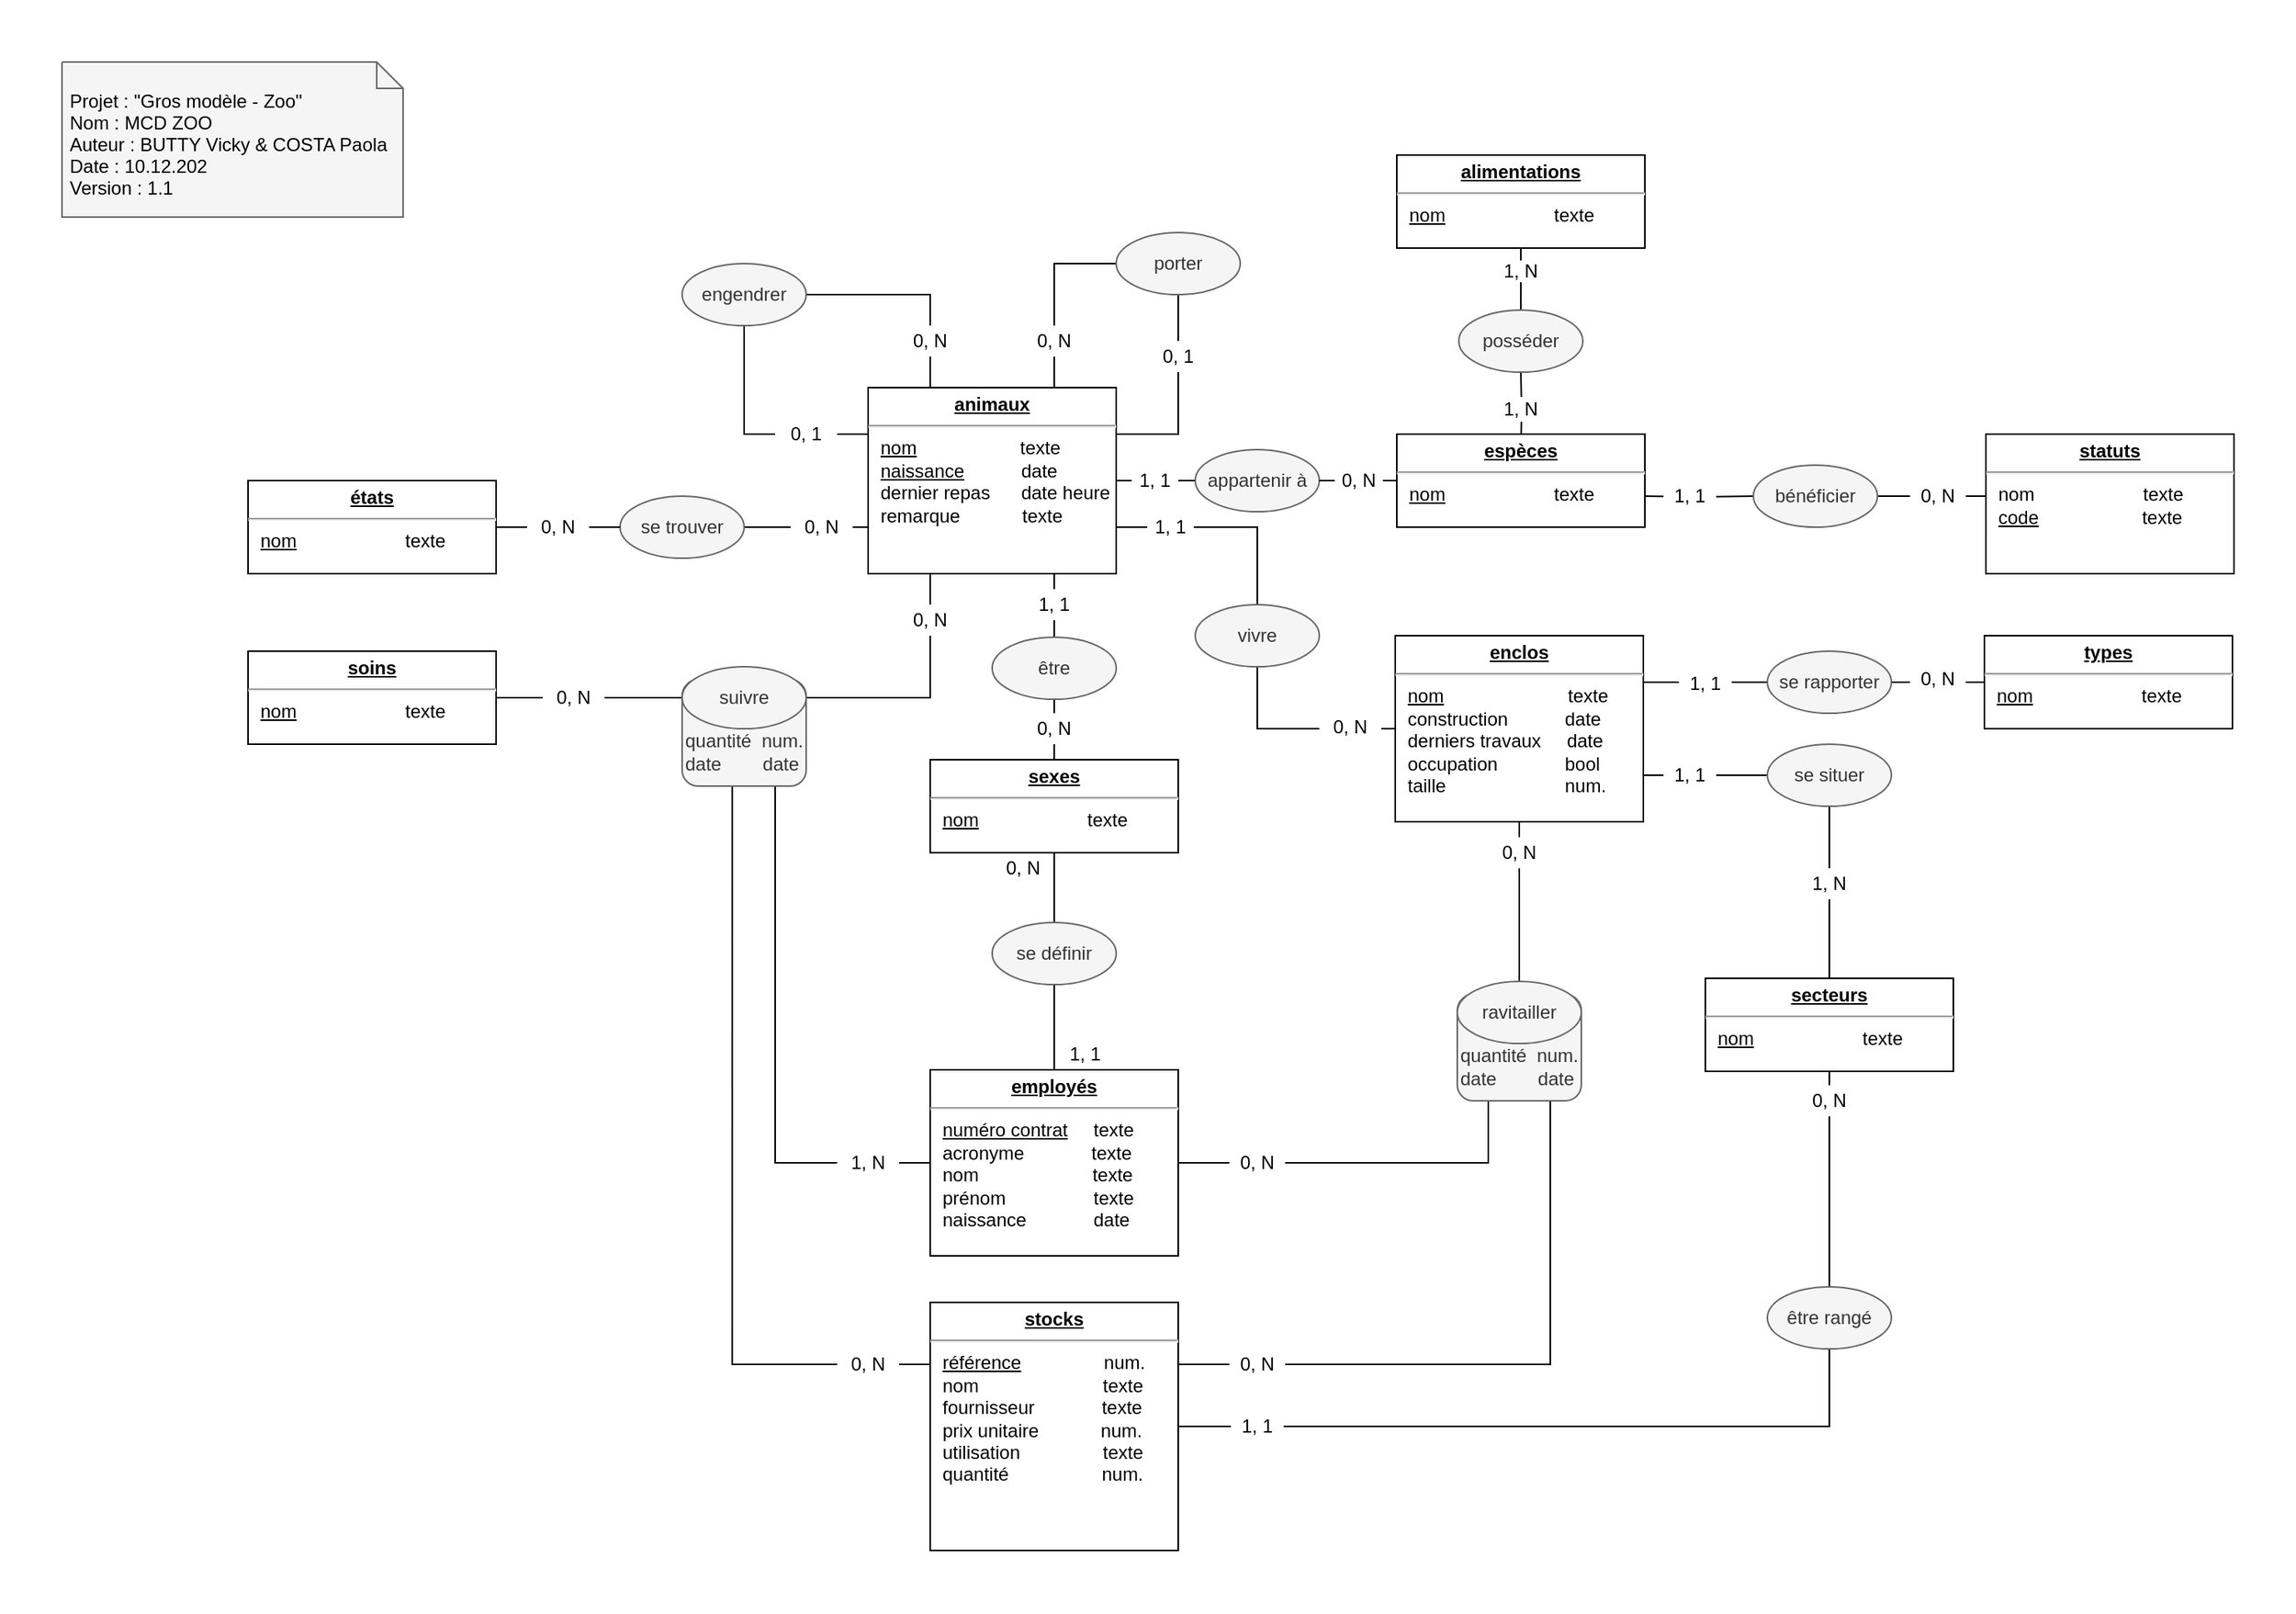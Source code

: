 <mxfile version="13.9.9" type="device"><diagram id="C5RBs43oDa-KdzZeNtuy" name="Page-1"><mxGraphModel dx="2370" dy="1370" grid="1" gridSize="10" guides="1" tooltips="1" connect="1" arrows="1" fold="1" page="1" pageScale="1" pageWidth="827" pageHeight="1169" math="0" shadow="0"><root><mxCell id="WIyWlLk6GJQsqaUBKTNV-0"/><mxCell id="WIyWlLk6GJQsqaUBKTNV-1" parent="WIyWlLk6GJQsqaUBKTNV-0"/><mxCell id="wHY0JEBkt1xxKBYSu4Ny-23" style="edgeStyle=orthogonalEdgeStyle;rounded=0;orthogonalLoop=1;jettySize=auto;html=1;exitX=0.75;exitY=1;exitDx=0;exitDy=0;entryX=0.5;entryY=0;entryDx=0;entryDy=0;endArrow=none;endFill=0;" parent="WIyWlLk6GJQsqaUBKTNV-1" source="4Stvp8DSsYckv8JVfQYi-2" target="wHY0JEBkt1xxKBYSu4Ny-22" edge="1"><mxGeometry relative="1" as="geometry"/></mxCell><mxCell id="wHY0JEBkt1xxKBYSu4Ny-55" style="edgeStyle=orthogonalEdgeStyle;rounded=0;orthogonalLoop=1;jettySize=auto;html=1;exitX=1;exitY=0.5;exitDx=0;exitDy=0;entryX=0;entryY=0.5;entryDx=0;entryDy=0;endArrow=none;endFill=0;" parent="WIyWlLk6GJQsqaUBKTNV-1" source="wHY0JEBkt1xxKBYSu4Ny-54" target="wHY0JEBkt1xxKBYSu4Ny-19" edge="1"><mxGeometry relative="1" as="geometry"/></mxCell><mxCell id="BW2Vm6B1gHHtycogX-9R-30" style="edgeStyle=orthogonalEdgeStyle;rounded=0;orthogonalLoop=1;jettySize=auto;html=1;exitX=0;exitY=0.75;exitDx=0;exitDy=0;entryX=1;entryY=0.5;entryDx=0;entryDy=0;endArrow=none;endFill=0;" parent="WIyWlLk6GJQsqaUBKTNV-1" source="4Stvp8DSsYckv8JVfQYi-2" target="wHY0JEBkt1xxKBYSu4Ny-61" edge="1"><mxGeometry relative="1" as="geometry"/></mxCell><mxCell id="BW2Vm6B1gHHtycogX-9R-33" style="edgeStyle=orthogonalEdgeStyle;rounded=0;orthogonalLoop=1;jettySize=auto;html=1;exitX=0.25;exitY=0;exitDx=0;exitDy=0;entryX=1;entryY=0.5;entryDx=0;entryDy=0;endArrow=none;endFill=0;" parent="WIyWlLk6GJQsqaUBKTNV-1" source="4Stvp8DSsYckv8JVfQYi-2" target="BW2Vm6B1gHHtycogX-9R-32" edge="1"><mxGeometry relative="1" as="geometry"/></mxCell><mxCell id="BW2Vm6B1gHHtycogX-9R-34" style="edgeStyle=orthogonalEdgeStyle;rounded=0;orthogonalLoop=1;jettySize=auto;html=1;exitX=0;exitY=0.25;exitDx=0;exitDy=0;entryX=0.5;entryY=1;entryDx=0;entryDy=0;endArrow=none;endFill=0;" parent="WIyWlLk6GJQsqaUBKTNV-1" source="4Stvp8DSsYckv8JVfQYi-2" target="BW2Vm6B1gHHtycogX-9R-32" edge="1"><mxGeometry relative="1" as="geometry"/></mxCell><mxCell id="i-GIH0ZKC4wCW1JcnqBV-8" style="edgeStyle=orthogonalEdgeStyle;rounded=0;orthogonalLoop=1;jettySize=auto;html=1;exitX=1;exitY=0.25;exitDx=0;exitDy=0;entryX=0.5;entryY=1;entryDx=0;entryDy=0;endArrow=none;endFill=0;" parent="WIyWlLk6GJQsqaUBKTNV-1" source="4Stvp8DSsYckv8JVfQYi-2" target="i-GIH0ZKC4wCW1JcnqBV-7" edge="1"><mxGeometry relative="1" as="geometry"/></mxCell><mxCell id="i-GIH0ZKC4wCW1JcnqBV-22" style="edgeStyle=orthogonalEdgeStyle;rounded=0;orthogonalLoop=1;jettySize=auto;html=1;exitX=1;exitY=0.5;exitDx=0;exitDy=0;entryX=0;entryY=0.5;entryDx=0;entryDy=0;endArrow=none;endFill=0;" parent="WIyWlLk6GJQsqaUBKTNV-1" source="4Stvp8DSsYckv8JVfQYi-2" target="wHY0JEBkt1xxKBYSu4Ny-19" edge="1"><mxGeometry relative="1" as="geometry"/></mxCell><mxCell id="4Stvp8DSsYckv8JVfQYi-2" value="&lt;p style=&quot;margin: 0px ; margin-top: 4px ; text-align: center ; text-decoration: underline&quot;&gt;&lt;b&gt;animaux&lt;/b&gt;&lt;/p&gt;&lt;hr&gt;&lt;p style=&quot;margin: 0px ; margin-left: 8px&quot;&gt;&lt;u&gt;nom&lt;/u&gt;&amp;nbsp; &amp;nbsp; &amp;nbsp; &amp;nbsp; &amp;nbsp; &amp;nbsp; &amp;nbsp; &amp;nbsp; &amp;nbsp; &amp;nbsp; texte&lt;/p&gt;&lt;p style=&quot;margin: 0px ; margin-left: 8px&quot;&gt;&lt;u&gt;naissance&lt;/u&gt;&amp;nbsp; &amp;nbsp; &amp;nbsp; &amp;nbsp; &amp;nbsp; &amp;nbsp;date&lt;/p&gt;&lt;p style=&quot;margin: 0px ; margin-left: 8px&quot;&gt;dernier repas&amp;nbsp; &amp;nbsp; &amp;nbsp; date heure&lt;/p&gt;&lt;p style=&quot;margin: 0px ; margin-left: 8px&quot;&gt;remarque&amp;nbsp; &amp;nbsp; &amp;nbsp; &amp;nbsp; &amp;nbsp; &amp;nbsp; texte&lt;/p&gt;" style="verticalAlign=top;align=left;overflow=fill;fontSize=12;fontFamily=Helvetica;html=1;" parent="WIyWlLk6GJQsqaUBKTNV-1" vertex="1"><mxGeometry x="600" y="290" width="160" height="120" as="geometry"/></mxCell><mxCell id="wHY0JEBkt1xxKBYSu4Ny-96" style="edgeStyle=orthogonalEdgeStyle;rounded=0;orthogonalLoop=1;jettySize=auto;html=1;exitX=0.5;exitY=1;exitDx=0;exitDy=0;entryX=0.5;entryY=0;entryDx=0;entryDy=0;endArrow=none;endFill=0;" parent="WIyWlLk6GJQsqaUBKTNV-1" source="4Stvp8DSsYckv8JVfQYi-15" target="wHY0JEBkt1xxKBYSu4Ny-90" edge="1"><mxGeometry relative="1" as="geometry"/></mxCell><mxCell id="4Stvp8DSsYckv8JVfQYi-15" value="&lt;p style=&quot;margin: 0px ; margin-top: 4px ; text-align: center ; text-decoration: underline&quot;&gt;&lt;b&gt;enclos&lt;/b&gt;&lt;br&gt;&lt;/p&gt;&lt;hr&gt;&lt;p style=&quot;margin: 0px ; margin-left: 8px&quot;&gt;&lt;span&gt;&lt;u&gt;nom&lt;/u&gt;&amp;nbsp; &amp;nbsp; &amp;nbsp; &amp;nbsp; &amp;nbsp; &amp;nbsp; &amp;nbsp; &amp;nbsp; &amp;nbsp; &amp;nbsp; &amp;nbsp; &amp;nbsp; texte&lt;/span&gt;&lt;/p&gt;&lt;p style=&quot;margin: 0px ; margin-left: 8px&quot;&gt;&lt;span&gt;construction&amp;nbsp; &amp;nbsp; &amp;nbsp; &amp;nbsp; &amp;nbsp; &amp;nbsp;date&lt;/span&gt;&lt;/p&gt;&lt;p style=&quot;margin: 0px ; margin-left: 8px&quot;&gt;&lt;span&gt;derniers travaux&amp;nbsp; &amp;nbsp; &amp;nbsp;date&lt;/span&gt;&lt;/p&gt;&lt;p style=&quot;margin: 0px ; margin-left: 8px&quot;&gt;&lt;span&gt;occupation&amp;nbsp; &amp;nbsp; &amp;nbsp; &amp;nbsp; &amp;nbsp; &amp;nbsp; &amp;nbsp;bool&lt;/span&gt;&lt;/p&gt;&lt;p style=&quot;margin: 0px ; margin-left: 8px&quot;&gt;taille&amp;nbsp; &amp;nbsp; &amp;nbsp; &amp;nbsp; &amp;nbsp; &amp;nbsp; &amp;nbsp; &amp;nbsp; &amp;nbsp; &amp;nbsp; &amp;nbsp; &amp;nbsp;num.&lt;/p&gt;&lt;p style=&quot;margin: 0px ; margin-left: 8px&quot;&gt;&lt;span&gt;&lt;br&gt;&lt;/span&gt;&lt;/p&gt;" style="verticalAlign=top;align=left;overflow=fill;fontSize=12;fontFamily=Helvetica;html=1;" parent="WIyWlLk6GJQsqaUBKTNV-1" vertex="1"><mxGeometry x="940" y="450" width="160" height="120" as="geometry"/></mxCell><mxCell id="wHY0JEBkt1xxKBYSu4Ny-6" style="edgeStyle=orthogonalEdgeStyle;rounded=0;orthogonalLoop=1;jettySize=auto;html=1;exitX=0.5;exitY=1;exitDx=0;exitDy=0;entryX=0;entryY=0.5;entryDx=0;entryDy=0;endArrow=none;endFill=0;" parent="WIyWlLk6GJQsqaUBKTNV-1" source="4Stvp8DSsYckv8JVfQYi-20" target="4Stvp8DSsYckv8JVfQYi-15" edge="1"><mxGeometry relative="1" as="geometry"><mxPoint x="890" y="510" as="sourcePoint"/></mxGeometry></mxCell><mxCell id="wHY0JEBkt1xxKBYSu4Ny-7" style="edgeStyle=orthogonalEdgeStyle;rounded=0;orthogonalLoop=1;jettySize=auto;html=1;exitX=0.5;exitY=0;exitDx=0;exitDy=0;entryX=1;entryY=0.75;entryDx=0;entryDy=0;endArrow=none;endFill=0;" parent="WIyWlLk6GJQsqaUBKTNV-1" source="4Stvp8DSsYckv8JVfQYi-20" target="4Stvp8DSsYckv8JVfQYi-2" edge="1"><mxGeometry relative="1" as="geometry"><Array as="points"><mxPoint x="851" y="380"/></Array></mxGeometry></mxCell><mxCell id="4Stvp8DSsYckv8JVfQYi-20" value="vivre" style="ellipse;whiteSpace=wrap;html=1;fillColor=#f5f5f5;strokeColor=#666666;fontColor=#333333;" parent="WIyWlLk6GJQsqaUBKTNV-1" vertex="1"><mxGeometry x="811" y="430" width="80" height="40" as="geometry"/></mxCell><mxCell id="BW2Vm6B1gHHtycogX-9R-36" style="edgeStyle=orthogonalEdgeStyle;rounded=0;orthogonalLoop=1;jettySize=auto;html=1;exitX=0.5;exitY=1;exitDx=0;exitDy=0;endArrow=none;endFill=0;" parent="WIyWlLk6GJQsqaUBKTNV-1" source="wHY0JEBkt1xxKBYSu4Ny-1" target="BW2Vm6B1gHHtycogX-9R-35" edge="1"><mxGeometry relative="1" as="geometry"/></mxCell><mxCell id="wHY0JEBkt1xxKBYSu4Ny-1" value="&lt;p style=&quot;margin: 0px ; margin-top: 4px ; text-align: center ; text-decoration: underline&quot;&gt;&lt;b&gt;secteurs&lt;/b&gt;&lt;br&gt;&lt;/p&gt;&lt;hr&gt;&lt;p style=&quot;margin: 0px ; margin-left: 8px&quot;&gt;&lt;span&gt;&lt;u&gt;nom&lt;/u&gt;&amp;nbsp; &amp;nbsp; &amp;nbsp; &amp;nbsp; &amp;nbsp; &amp;nbsp; &amp;nbsp; &amp;nbsp; &amp;nbsp; &amp;nbsp; &amp;nbsp;texte&lt;/span&gt;&lt;/p&gt;" style="verticalAlign=top;align=left;overflow=fill;fontSize=12;fontFamily=Helvetica;html=1;" parent="WIyWlLk6GJQsqaUBKTNV-1" vertex="1"><mxGeometry x="1140" y="671" width="160" height="60" as="geometry"/></mxCell><mxCell id="wHY0JEBkt1xxKBYSu4Ny-29" style="edgeStyle=orthogonalEdgeStyle;rounded=0;orthogonalLoop=1;jettySize=auto;html=1;exitX=0;exitY=0.5;exitDx=0;exitDy=0;entryX=1;entryY=0.75;entryDx=0;entryDy=0;endArrow=none;endFill=0;" parent="WIyWlLk6GJQsqaUBKTNV-1" source="wHY0JEBkt1xxKBYSu4Ny-4" target="4Stvp8DSsYckv8JVfQYi-15" edge="1"><mxGeometry relative="1" as="geometry"/></mxCell><mxCell id="BW2Vm6B1gHHtycogX-9R-19" style="edgeStyle=orthogonalEdgeStyle;rounded=0;orthogonalLoop=1;jettySize=auto;html=1;exitX=0.5;exitY=1;exitDx=0;exitDy=0;entryX=0.5;entryY=0;entryDx=0;entryDy=0;endArrow=none;endFill=0;" parent="WIyWlLk6GJQsqaUBKTNV-1" source="wHY0JEBkt1xxKBYSu4Ny-4" target="wHY0JEBkt1xxKBYSu4Ny-1" edge="1"><mxGeometry relative="1" as="geometry"/></mxCell><mxCell id="wHY0JEBkt1xxKBYSu4Ny-4" value="se situer" style="ellipse;whiteSpace=wrap;html=1;fillColor=#f5f5f5;strokeColor=#666666;fontColor=#333333;" parent="WIyWlLk6GJQsqaUBKTNV-1" vertex="1"><mxGeometry x="1180" y="520" width="80" height="40" as="geometry"/></mxCell><mxCell id="wHY0JEBkt1xxKBYSu4Ny-10" value="&lt;p style=&quot;margin: 0px ; margin-top: 4px ; text-align: center ; text-decoration: underline&quot;&gt;&lt;b&gt;types&lt;/b&gt;&lt;br&gt;&lt;/p&gt;&lt;hr&gt;&lt;p style=&quot;margin: 0px ; margin-left: 8px&quot;&gt;&lt;span&gt;&lt;u&gt;nom&lt;/u&gt;&amp;nbsp; &amp;nbsp; &amp;nbsp; &amp;nbsp; &amp;nbsp; &amp;nbsp; &amp;nbsp; &amp;nbsp; &amp;nbsp; &amp;nbsp; &amp;nbsp;texte&lt;/span&gt;&lt;/p&gt;" style="verticalAlign=top;align=left;overflow=fill;fontSize=12;fontFamily=Helvetica;html=1;" parent="WIyWlLk6GJQsqaUBKTNV-1" vertex="1"><mxGeometry x="1320" y="450" width="160" height="60" as="geometry"/></mxCell><mxCell id="wHY0JEBkt1xxKBYSu4Ny-31" style="edgeStyle=orthogonalEdgeStyle;rounded=0;orthogonalLoop=1;jettySize=auto;html=1;exitX=0;exitY=0.5;exitDx=0;exitDy=0;entryX=1;entryY=0.25;entryDx=0;entryDy=0;endArrow=none;endFill=0;" parent="WIyWlLk6GJQsqaUBKTNV-1" source="wHY0JEBkt1xxKBYSu4Ny-11" target="4Stvp8DSsYckv8JVfQYi-15" edge="1"><mxGeometry relative="1" as="geometry"/></mxCell><mxCell id="BW2Vm6B1gHHtycogX-9R-20" style="edgeStyle=orthogonalEdgeStyle;rounded=0;orthogonalLoop=1;jettySize=auto;html=1;exitX=1;exitY=0.5;exitDx=0;exitDy=0;entryX=0;entryY=0.5;entryDx=0;entryDy=0;endArrow=none;endFill=0;" parent="WIyWlLk6GJQsqaUBKTNV-1" source="wHY0JEBkt1xxKBYSu4Ny-11" target="wHY0JEBkt1xxKBYSu4Ny-10" edge="1"><mxGeometry relative="1" as="geometry"/></mxCell><mxCell id="wHY0JEBkt1xxKBYSu4Ny-11" value="se rapporter" style="ellipse;whiteSpace=wrap;html=1;fillColor=#f5f5f5;strokeColor=#666666;fontColor=#333333;" parent="WIyWlLk6GJQsqaUBKTNV-1" vertex="1"><mxGeometry x="1180" y="460" width="80" height="40" as="geometry"/></mxCell><mxCell id="wHY0JEBkt1xxKBYSu4Ny-24" style="edgeStyle=orthogonalEdgeStyle;rounded=0;orthogonalLoop=1;jettySize=auto;html=1;exitX=0.5;exitY=0;exitDx=0;exitDy=0;entryX=0.5;entryY=1;entryDx=0;entryDy=0;endArrow=none;endFill=0;" parent="WIyWlLk6GJQsqaUBKTNV-1" source="wHY0JEBkt1xxKBYSu4Ny-15" target="wHY0JEBkt1xxKBYSu4Ny-22" edge="1"><mxGeometry relative="1" as="geometry"><mxPoint x="720" y="490" as="targetPoint"/></mxGeometry></mxCell><mxCell id="wHY0JEBkt1xxKBYSu4Ny-39" style="edgeStyle=orthogonalEdgeStyle;rounded=0;orthogonalLoop=1;jettySize=auto;html=1;exitX=0.5;exitY=1;exitDx=0;exitDy=0;entryX=0.5;entryY=0;entryDx=0;entryDy=0;endArrow=none;endFill=0;" parent="WIyWlLk6GJQsqaUBKTNV-1" source="wHY0JEBkt1xxKBYSu4Ny-15" target="wHY0JEBkt1xxKBYSu4Ny-33" edge="1"><mxGeometry relative="1" as="geometry"/></mxCell><mxCell id="wHY0JEBkt1xxKBYSu4Ny-15" value="&lt;p style=&quot;margin: 0px ; margin-top: 4px ; text-align: center ; text-decoration: underline&quot;&gt;&lt;b&gt;sexes&lt;/b&gt;&lt;br&gt;&lt;/p&gt;&lt;hr&gt;&lt;p style=&quot;margin: 0px ; margin-left: 8px&quot;&gt;&lt;span&gt;&lt;u&gt;nom&lt;/u&gt;&amp;nbsp; &amp;nbsp; &amp;nbsp; &amp;nbsp; &amp;nbsp; &amp;nbsp; &amp;nbsp; &amp;nbsp; &amp;nbsp; &amp;nbsp; &amp;nbsp;texte&lt;/span&gt;&lt;/p&gt;" style="verticalAlign=top;align=left;overflow=fill;fontSize=12;fontFamily=Helvetica;html=1;" parent="WIyWlLk6GJQsqaUBKTNV-1" vertex="1"><mxGeometry x="640" y="530" width="160" height="60" as="geometry"/></mxCell><mxCell id="wHY0JEBkt1xxKBYSu4Ny-74" style="edgeStyle=orthogonalEdgeStyle;rounded=0;orthogonalLoop=1;jettySize=auto;html=1;exitX=0.5;exitY=0;exitDx=0;exitDy=0;entryX=0.5;entryY=1;entryDx=0;entryDy=0;endArrow=none;endFill=0;" parent="WIyWlLk6GJQsqaUBKTNV-1" target="wHY0JEBkt1xxKBYSu4Ny-73" edge="1"><mxGeometry relative="1" as="geometry"><mxPoint x="1021" y="330" as="sourcePoint"/></mxGeometry></mxCell><mxCell id="BW2Vm6B1gHHtycogX-9R-22" style="edgeStyle=orthogonalEdgeStyle;rounded=0;orthogonalLoop=1;jettySize=auto;html=1;exitX=1;exitY=0.5;exitDx=0;exitDy=0;entryX=0;entryY=0.5;entryDx=0;entryDy=0;endArrow=none;endFill=0;" parent="WIyWlLk6GJQsqaUBKTNV-1" target="BW2Vm6B1gHHtycogX-9R-21" edge="1"><mxGeometry relative="1" as="geometry"><mxPoint x="1101" y="360" as="sourcePoint"/></mxGeometry></mxCell><mxCell id="wHY0JEBkt1xxKBYSu4Ny-16" value="&lt;p style=&quot;margin: 0px ; margin-top: 4px ; text-align: center ; text-decoration: underline&quot;&gt;&lt;b&gt;espèces&lt;/b&gt;&lt;br&gt;&lt;/p&gt;&lt;hr&gt;&lt;p style=&quot;margin: 0px ; margin-left: 8px&quot;&gt;&lt;span&gt;&lt;u&gt;nom&lt;/u&gt;&amp;nbsp; &amp;nbsp; &amp;nbsp; &amp;nbsp; &amp;nbsp; &amp;nbsp; &amp;nbsp; &amp;nbsp; &amp;nbsp; &amp;nbsp; &amp;nbsp;texte&lt;/span&gt;&lt;/p&gt;" style="verticalAlign=top;align=left;overflow=fill;fontSize=12;fontFamily=Helvetica;html=1;" parent="WIyWlLk6GJQsqaUBKTNV-1" vertex="1"><mxGeometry x="941" y="320" width="160" height="60" as="geometry"/></mxCell><mxCell id="wHY0JEBkt1xxKBYSu4Ny-18" value="&lt;p style=&quot;margin: 0px ; margin-top: 4px ; text-align: center ; text-decoration: underline&quot;&gt;&lt;b&gt;états&lt;/b&gt;&lt;br&gt;&lt;/p&gt;&lt;hr&gt;&lt;p style=&quot;margin: 0px ; margin-left: 8px&quot;&gt;&lt;span&gt;&lt;u&gt;nom&lt;/u&gt;&amp;nbsp; &amp;nbsp; &amp;nbsp; &amp;nbsp; &amp;nbsp; &amp;nbsp; &amp;nbsp; &amp;nbsp; &amp;nbsp; &amp;nbsp; &amp;nbsp;texte&lt;/span&gt;&lt;/p&gt;" style="verticalAlign=top;align=left;overflow=fill;fontSize=12;fontFamily=Helvetica;html=1;" parent="WIyWlLk6GJQsqaUBKTNV-1" vertex="1"><mxGeometry x="200" y="350" width="160" height="60" as="geometry"/></mxCell><mxCell id="i-GIH0ZKC4wCW1JcnqBV-23" style="edgeStyle=orthogonalEdgeStyle;rounded=0;orthogonalLoop=1;jettySize=auto;html=1;exitX=1;exitY=0.5;exitDx=0;exitDy=0;entryX=0;entryY=0.5;entryDx=0;entryDy=0;endArrow=none;endFill=0;" parent="WIyWlLk6GJQsqaUBKTNV-1" source="i-GIH0ZKC4wCW1JcnqBV-21" target="wHY0JEBkt1xxKBYSu4Ny-16" edge="1"><mxGeometry relative="1" as="geometry"/></mxCell><mxCell id="wHY0JEBkt1xxKBYSu4Ny-19" value="appartenir à" style="ellipse;whiteSpace=wrap;html=1;fillColor=#f5f5f5;strokeColor=#666666;fontColor=#333333;" parent="WIyWlLk6GJQsqaUBKTNV-1" vertex="1"><mxGeometry x="811" y="330" width="80" height="40" as="geometry"/></mxCell><mxCell id="wHY0JEBkt1xxKBYSu4Ny-22" value="être" style="ellipse;whiteSpace=wrap;html=1;fillColor=#f5f5f5;strokeColor=#666666;fontColor=#333333;" parent="WIyWlLk6GJQsqaUBKTNV-1" vertex="1"><mxGeometry x="680" y="451" width="80" height="40" as="geometry"/></mxCell><mxCell id="wHY0JEBkt1xxKBYSu4Ny-97" style="edgeStyle=orthogonalEdgeStyle;rounded=0;orthogonalLoop=1;jettySize=auto;html=1;exitX=1;exitY=0.5;exitDx=0;exitDy=0;entryX=0.25;entryY=1;entryDx=0;entryDy=0;endArrow=none;endFill=0;" parent="WIyWlLk6GJQsqaUBKTNV-1" source="wHY0JEBkt1xxKBYSu4Ny-25" target="wHY0JEBkt1xxKBYSu4Ny-89" edge="1"><mxGeometry relative="1" as="geometry"/></mxCell><mxCell id="BW2Vm6B1gHHtycogX-9R-11" style="edgeStyle=orthogonalEdgeStyle;rounded=0;orthogonalLoop=1;jettySize=auto;html=1;exitX=0;exitY=0.5;exitDx=0;exitDy=0;entryX=0.75;entryY=1;entryDx=0;entryDy=0;endArrow=none;endFill=0;" parent="WIyWlLk6GJQsqaUBKTNV-1" source="wHY0JEBkt1xxKBYSu4Ny-25" target="BW2Vm6B1gHHtycogX-9R-13" edge="1"><mxGeometry relative="1" as="geometry"><mxPoint x="410" y="370" as="targetPoint"/></mxGeometry></mxCell><mxCell id="wHY0JEBkt1xxKBYSu4Ny-25" value="&lt;p style=&quot;margin: 0px ; margin-top: 4px ; text-align: center ; text-decoration: underline&quot;&gt;&lt;b&gt;employés&lt;/b&gt;&lt;/p&gt;&lt;hr&gt;&lt;p style=&quot;margin: 0px ; margin-left: 8px&quot;&gt;&lt;u&gt;numéro contrat&lt;/u&gt;&amp;nbsp; &amp;nbsp; &amp;nbsp;texte&lt;u&gt;&lt;br&gt;&lt;/u&gt;&lt;/p&gt;&lt;p style=&quot;margin: 0px ; margin-left: 8px&quot;&gt;acronyme&amp;nbsp; &amp;nbsp; &amp;nbsp; &amp;nbsp; &amp;nbsp; &amp;nbsp; &amp;nbsp;texte&lt;br&gt;&lt;/p&gt;&lt;p style=&quot;margin: 0px ; margin-left: 8px&quot;&gt;nom&amp;nbsp; &amp;nbsp; &amp;nbsp; &amp;nbsp; &amp;nbsp; &amp;nbsp; &amp;nbsp; &amp;nbsp; &amp;nbsp; &amp;nbsp; &amp;nbsp; texte&lt;/p&gt;&lt;p style=&quot;margin: 0px ; margin-left: 8px&quot;&gt;prénom&amp;nbsp; &amp;nbsp; &amp;nbsp; &amp;nbsp; &amp;nbsp; &amp;nbsp; &amp;nbsp; &amp;nbsp; &amp;nbsp;texte&lt;br&gt;&lt;/p&gt;&lt;p style=&quot;margin: 0px ; margin-left: 8px&quot;&gt;naissance&amp;nbsp; &amp;nbsp; &amp;nbsp; &amp;nbsp; &amp;nbsp; &amp;nbsp; &amp;nbsp;date&lt;/p&gt;&lt;p style=&quot;margin: 0px ; margin-left: 8px&quot;&gt;&lt;br&gt;&lt;/p&gt;" style="verticalAlign=top;align=left;overflow=fill;fontSize=12;fontFamily=Helvetica;html=1;" parent="WIyWlLk6GJQsqaUBKTNV-1" vertex="1"><mxGeometry x="640" y="730" width="160" height="120" as="geometry"/></mxCell><mxCell id="BW2Vm6B1gHHtycogX-9R-15" style="edgeStyle=orthogonalEdgeStyle;rounded=0;orthogonalLoop=1;jettySize=auto;html=1;exitX=0;exitY=0.25;exitDx=0;exitDy=0;entryX=0.404;entryY=0.999;entryDx=0;entryDy=0;entryPerimeter=0;endArrow=none;endFill=0;" parent="WIyWlLk6GJQsqaUBKTNV-1" source="wHY0JEBkt1xxKBYSu4Ny-32" target="BW2Vm6B1gHHtycogX-9R-13" edge="1"><mxGeometry relative="1" as="geometry"/></mxCell><mxCell id="BW2Vm6B1gHHtycogX-9R-16" style="edgeStyle=orthogonalEdgeStyle;rounded=0;orthogonalLoop=1;jettySize=auto;html=1;exitX=1;exitY=0.25;exitDx=0;exitDy=0;entryX=0.75;entryY=1;entryDx=0;entryDy=0;endArrow=none;endFill=0;" parent="WIyWlLk6GJQsqaUBKTNV-1" source="wHY0JEBkt1xxKBYSu4Ny-32" target="wHY0JEBkt1xxKBYSu4Ny-89" edge="1"><mxGeometry relative="1" as="geometry"/></mxCell><mxCell id="BW2Vm6B1gHHtycogX-9R-37" style="edgeStyle=orthogonalEdgeStyle;rounded=0;orthogonalLoop=1;jettySize=auto;html=1;exitX=1;exitY=0.5;exitDx=0;exitDy=0;entryX=0.5;entryY=1;entryDx=0;entryDy=0;endArrow=none;endFill=0;" parent="WIyWlLk6GJQsqaUBKTNV-1" source="wHY0JEBkt1xxKBYSu4Ny-32" target="BW2Vm6B1gHHtycogX-9R-35" edge="1"><mxGeometry relative="1" as="geometry"/></mxCell><mxCell id="wHY0JEBkt1xxKBYSu4Ny-32" value="&lt;p style=&quot;margin: 0px ; margin-top: 4px ; text-align: center ; text-decoration: underline&quot;&gt;&lt;b&gt;stocks&lt;/b&gt;&lt;/p&gt;&lt;hr&gt;&lt;p style=&quot;margin: 0px ; margin-left: 8px&quot;&gt;&lt;u&gt;référence&lt;/u&gt;&amp;nbsp; &amp;nbsp; &amp;nbsp; &amp;nbsp; &amp;nbsp; &amp;nbsp; &amp;nbsp; &amp;nbsp; num.&lt;/p&gt;&lt;p style=&quot;margin: 0px 0px 0px 8px&quot;&gt;nom&amp;nbsp; &amp;nbsp; &amp;nbsp; &amp;nbsp; &amp;nbsp; &amp;nbsp; &amp;nbsp; &amp;nbsp; &amp;nbsp; &amp;nbsp; &amp;nbsp; &amp;nbsp; texte&lt;/p&gt;&lt;p style=&quot;margin: 0px 0px 0px 8px&quot;&gt;fournisseur&amp;nbsp; &amp;nbsp; &amp;nbsp; &amp;nbsp; &amp;nbsp; &amp;nbsp; &amp;nbsp;texte&lt;/p&gt;&lt;p style=&quot;margin: 0px 0px 0px 8px&quot;&gt;prix unitaire&amp;nbsp; &amp;nbsp; &amp;nbsp; &amp;nbsp; &amp;nbsp; &amp;nbsp; num.&lt;/p&gt;&lt;p style=&quot;margin: 0px 0px 0px 8px&quot;&gt;utilisation&amp;nbsp; &amp;nbsp; &amp;nbsp; &amp;nbsp; &amp;nbsp; &amp;nbsp; &amp;nbsp; &amp;nbsp; texte&lt;/p&gt;&lt;p style=&quot;margin: 0px ; margin-left: 8px&quot;&gt;quantité&amp;nbsp; &amp;nbsp; &amp;nbsp; &amp;nbsp; &amp;nbsp; &amp;nbsp; &amp;nbsp; &amp;nbsp; &amp;nbsp; num.&lt;/p&gt;&lt;p style=&quot;margin: 0px ; margin-left: 8px&quot;&gt;&lt;br&gt;&lt;/p&gt;" style="verticalAlign=top;align=left;overflow=fill;fontSize=12;fontFamily=Helvetica;html=1;" parent="WIyWlLk6GJQsqaUBKTNV-1" vertex="1"><mxGeometry x="640" y="880" width="160" height="160" as="geometry"/></mxCell><mxCell id="wHY0JEBkt1xxKBYSu4Ny-95" style="edgeStyle=orthogonalEdgeStyle;rounded=0;orthogonalLoop=1;jettySize=auto;html=1;exitX=0.5;exitY=1;exitDx=0;exitDy=0;entryX=0.5;entryY=0;entryDx=0;entryDy=0;endArrow=none;endFill=0;" parent="WIyWlLk6GJQsqaUBKTNV-1" source="wHY0JEBkt1xxKBYSu4Ny-33" target="wHY0JEBkt1xxKBYSu4Ny-25" edge="1"><mxGeometry relative="1" as="geometry"><Array as="points"><mxPoint x="720" y="700"/><mxPoint x="720" y="700"/></Array></mxGeometry></mxCell><mxCell id="wHY0JEBkt1xxKBYSu4Ny-33" value="se définir" style="ellipse;whiteSpace=wrap;html=1;fillColor=#f5f5f5;strokeColor=#666666;fontColor=#333333;" parent="WIyWlLk6GJQsqaUBKTNV-1" vertex="1"><mxGeometry x="680" y="635" width="80" height="40" as="geometry"/></mxCell><mxCell id="BW2Vm6B1gHHtycogX-9R-31" style="edgeStyle=orthogonalEdgeStyle;rounded=0;orthogonalLoop=1;jettySize=auto;html=1;exitX=0;exitY=0.5;exitDx=0;exitDy=0;entryX=1;entryY=0.5;entryDx=0;entryDy=0;endArrow=none;endFill=0;" parent="WIyWlLk6GJQsqaUBKTNV-1" source="wHY0JEBkt1xxKBYSu4Ny-84" target="wHY0JEBkt1xxKBYSu4Ny-18" edge="1"><mxGeometry relative="1" as="geometry"/></mxCell><mxCell id="wHY0JEBkt1xxKBYSu4Ny-61" value="se trouver" style="ellipse;whiteSpace=wrap;html=1;fillColor=#f5f5f5;strokeColor=#666666;fontColor=#333333;" parent="WIyWlLk6GJQsqaUBKTNV-1" vertex="1"><mxGeometry x="440" y="360" width="80" height="40" as="geometry"/></mxCell><mxCell id="wHY0JEBkt1xxKBYSu4Ny-66" value="&lt;span style=&quot;background-color: rgb(255 , 255 , 255)&quot;&gt;&amp;nbsp; 0, N&amp;nbsp;&amp;nbsp;&lt;/span&gt;" style="text;html=1;strokeColor=none;align=center;verticalAlign=middle;whiteSpace=wrap;rounded=0;fillColor=#ffffff;" parent="WIyWlLk6GJQsqaUBKTNV-1" vertex="1"><mxGeometry x="891" y="497.5" width="40" height="22" as="geometry"/></mxCell><mxCell id="wHY0JEBkt1xxKBYSu4Ny-67" value="&lt;span style=&quot;background-color: rgb(255 , 255 , 255)&quot;&gt;&amp;nbsp; 1, 1&amp;nbsp;&amp;nbsp;&lt;/span&gt;" style="text;html=1;strokeColor=none;fillColor=none;align=center;verticalAlign=middle;whiteSpace=wrap;rounded=0;" parent="WIyWlLk6GJQsqaUBKTNV-1" vertex="1"><mxGeometry x="1120" y="471" width="40" height="20" as="geometry"/></mxCell><mxCell id="wHY0JEBkt1xxKBYSu4Ny-68" value="&lt;span style=&quot;background-color: rgb(255 , 255 , 255)&quot;&gt;&amp;nbsp; 0, N&amp;nbsp;&amp;nbsp;&lt;/span&gt;" style="text;html=1;strokeColor=none;fillColor=none;align=center;verticalAlign=middle;whiteSpace=wrap;rounded=0;" parent="WIyWlLk6GJQsqaUBKTNV-1" vertex="1"><mxGeometry x="1270" y="468" width="40" height="20" as="geometry"/></mxCell><mxCell id="wHY0JEBkt1xxKBYSu4Ny-70" value="&lt;span style=&quot;background-color: rgb(255 , 255 , 255)&quot;&gt;&amp;nbsp; 1, 1&amp;nbsp;&amp;nbsp;&lt;/span&gt;" style="text;html=1;strokeColor=none;fillColor=none;align=center;verticalAlign=middle;whiteSpace=wrap;rounded=0;" parent="WIyWlLk6GJQsqaUBKTNV-1" vertex="1"><mxGeometry x="1110" y="530" width="40" height="20" as="geometry"/></mxCell><mxCell id="wHY0JEBkt1xxKBYSu4Ny-71" value="&lt;span style=&quot;background-color: rgb(255 , 255 , 255)&quot;&gt;&amp;nbsp; 1, N&amp;nbsp;&amp;nbsp;&lt;/span&gt;" style="text;html=1;strokeColor=none;align=center;verticalAlign=middle;whiteSpace=wrap;rounded=0;fillColor=#ffffff;" parent="WIyWlLk6GJQsqaUBKTNV-1" vertex="1"><mxGeometry x="1200" y="600" width="40" height="20" as="geometry"/></mxCell><mxCell id="wHY0JEBkt1xxKBYSu4Ny-72" value="&lt;p style=&quot;margin: 0px ; margin-top: 4px ; text-align: center ; text-decoration: underline&quot;&gt;&lt;b&gt;alimentations&lt;/b&gt;&lt;/p&gt;&lt;hr&gt;&lt;p style=&quot;margin: 0px ; margin-left: 8px&quot;&gt;&lt;span&gt;&lt;u&gt;nom&lt;/u&gt;&amp;nbsp; &amp;nbsp; &amp;nbsp; &amp;nbsp; &amp;nbsp; &amp;nbsp; &amp;nbsp; &amp;nbsp; &amp;nbsp; &amp;nbsp; &amp;nbsp;texte&lt;/span&gt;&lt;/p&gt;" style="verticalAlign=top;align=left;overflow=fill;fontSize=12;fontFamily=Helvetica;html=1;" parent="WIyWlLk6GJQsqaUBKTNV-1" vertex="1"><mxGeometry x="941" y="140" width="160" height="60" as="geometry"/></mxCell><mxCell id="wHY0JEBkt1xxKBYSu4Ny-75" style="edgeStyle=orthogonalEdgeStyle;rounded=0;orthogonalLoop=1;jettySize=auto;html=1;exitX=0.5;exitY=0;exitDx=0;exitDy=0;entryX=0.5;entryY=1;entryDx=0;entryDy=0;endArrow=none;endFill=0;" parent="WIyWlLk6GJQsqaUBKTNV-1" source="wHY0JEBkt1xxKBYSu4Ny-73" target="wHY0JEBkt1xxKBYSu4Ny-72" edge="1"><mxGeometry relative="1" as="geometry"/></mxCell><mxCell id="wHY0JEBkt1xxKBYSu4Ny-73" value="posséder" style="ellipse;whiteSpace=wrap;html=1;fillColor=#f5f5f5;strokeColor=#666666;fontColor=#333333;" parent="WIyWlLk6GJQsqaUBKTNV-1" vertex="1"><mxGeometry x="981" y="240" width="80" height="40" as="geometry"/></mxCell><mxCell id="wHY0JEBkt1xxKBYSu4Ny-83" style="edgeStyle=orthogonalEdgeStyle;rounded=0;orthogonalLoop=1;jettySize=auto;html=1;exitX=1;exitY=0.5;exitDx=0;exitDy=0;entryX=0;entryY=0.5;entryDx=0;entryDy=0;endArrow=none;endFill=0;" parent="WIyWlLk6GJQsqaUBKTNV-1" source="wHY0JEBkt1xxKBYSu4Ny-76" target="BW2Vm6B1gHHtycogX-9R-14" edge="1"><mxGeometry relative="1" as="geometry"><mxPoint x="370" y="350" as="targetPoint"/></mxGeometry></mxCell><mxCell id="wHY0JEBkt1xxKBYSu4Ny-76" value="&lt;p style=&quot;margin: 0px ; margin-top: 4px ; text-align: center ; text-decoration: underline&quot;&gt;&lt;b&gt;soins&lt;/b&gt;&lt;/p&gt;&lt;hr&gt;&lt;p style=&quot;margin: 0px ; margin-left: 8px&quot;&gt;&lt;span&gt;&lt;u&gt;nom&lt;/u&gt;&amp;nbsp; &amp;nbsp; &amp;nbsp; &amp;nbsp; &amp;nbsp; &amp;nbsp; &amp;nbsp; &amp;nbsp; &amp;nbsp; &amp;nbsp; &amp;nbsp;texte&lt;/span&gt;&lt;/p&gt;" style="verticalAlign=top;align=left;overflow=fill;fontSize=12;fontFamily=Helvetica;html=1;" parent="WIyWlLk6GJQsqaUBKTNV-1" vertex="1"><mxGeometry x="200" y="460" width="160" height="60" as="geometry"/></mxCell><mxCell id="wHY0JEBkt1xxKBYSu4Ny-82" style="edgeStyle=orthogonalEdgeStyle;rounded=0;orthogonalLoop=1;jettySize=auto;html=1;exitX=1;exitY=0.5;exitDx=0;exitDy=0;entryX=0.25;entryY=1;entryDx=0;entryDy=0;endArrow=none;endFill=0;" parent="WIyWlLk6GJQsqaUBKTNV-1" source="BW2Vm6B1gHHtycogX-9R-14" target="4Stvp8DSsYckv8JVfQYi-2" edge="1"><mxGeometry relative="1" as="geometry"><mxPoint x="450" y="350" as="sourcePoint"/></mxGeometry></mxCell><mxCell id="wHY0JEBkt1xxKBYSu4Ny-87" value="&lt;span style=&quot;background-color: rgb(255 , 255 , 255)&quot;&gt;&amp;nbsp; 0, N&amp;nbsp;&amp;nbsp;&lt;/span&gt;" style="text;html=1;strokeColor=none;align=center;verticalAlign=middle;whiteSpace=wrap;rounded=0;fillColor=#ffffff;" parent="WIyWlLk6GJQsqaUBKTNV-1" vertex="1"><mxGeometry x="390" y="480" width="40" height="20" as="geometry"/></mxCell><mxCell id="wHY0JEBkt1xxKBYSu4Ny-88" value="" style="group" parent="WIyWlLk6GJQsqaUBKTNV-1" vertex="1" connectable="0"><mxGeometry x="980" y="673" width="80" height="77" as="geometry"/></mxCell><mxCell id="wHY0JEBkt1xxKBYSu4Ny-89" value="&lt;div style=&quot;font-size: 20px&quot;&gt;&lt;br&gt;&lt;/div&gt;&lt;div&gt;&lt;span&gt;quantité&amp;nbsp; num.&lt;/span&gt;&lt;br&gt;&lt;/div&gt;&lt;div&gt;&lt;span&gt;date&amp;nbsp; &amp;nbsp; &amp;nbsp; &amp;nbsp; date&lt;/span&gt;&lt;/div&gt;" style="rounded=1;whiteSpace=wrap;html=1;fillColor=#f5f5f5;strokeColor=#666666;fontColor=#333333;align=left;" parent="wHY0JEBkt1xxKBYSu4Ny-88" vertex="1"><mxGeometry y="8.429" width="80" height="68.571" as="geometry"/></mxCell><mxCell id="wHY0JEBkt1xxKBYSu4Ny-90" value="ravitailler" style="ellipse;whiteSpace=wrap;html=1;fillColor=#f5f5f5;strokeColor=#666666;fontColor=#333333;" parent="wHY0JEBkt1xxKBYSu4Ny-88" vertex="1"><mxGeometry width="80" height="40" as="geometry"/></mxCell><mxCell id="BupIaEtJE7B5uqBh9JIA-6" value="&lt;span style=&quot;background-color: rgb(255 , 255 , 255)&quot;&gt;&amp;nbsp; 0, N&amp;nbsp;&amp;nbsp;&lt;/span&gt;" style="text;html=1;strokeColor=none;align=center;verticalAlign=middle;whiteSpace=wrap;rounded=0;fillColor=#ffffff;" parent="WIyWlLk6GJQsqaUBKTNV-1" vertex="1"><mxGeometry x="550" y="370" width="40" height="20" as="geometry"/></mxCell><mxCell id="BupIaEtJE7B5uqBh9JIA-7" value="&lt;span style=&quot;background-color: rgb(255 , 255 , 255)&quot;&gt;&amp;nbsp; 0, N&amp;nbsp;&amp;nbsp;&lt;/span&gt;" style="text;html=1;strokeColor=none;align=center;verticalAlign=middle;whiteSpace=wrap;rounded=0;fillColor=#ffffff;" parent="WIyWlLk6GJQsqaUBKTNV-1" vertex="1"><mxGeometry x="620" y="430" width="40" height="20" as="geometry"/></mxCell><mxCell id="BupIaEtJE7B5uqBh9JIA-8" value="&lt;span style=&quot;background-color: rgb(255 , 255 , 255)&quot;&gt;&amp;nbsp; 1, N&amp;nbsp;&amp;nbsp;&lt;/span&gt;" style="text;html=1;strokeColor=none;align=center;verticalAlign=middle;whiteSpace=wrap;rounded=0;fillColor=#ffffff;" parent="WIyWlLk6GJQsqaUBKTNV-1" vertex="1"><mxGeometry x="1001" y="296" width="40" height="16" as="geometry"/></mxCell><mxCell id="BupIaEtJE7B5uqBh9JIA-9" value="&lt;span style=&quot;background-color: rgb(255 , 255 , 255)&quot;&gt;&amp;nbsp; 1, N&amp;nbsp;&amp;nbsp;&lt;/span&gt;" style="text;html=1;strokeColor=none;align=center;verticalAlign=middle;whiteSpace=wrap;rounded=0;fillColor=#ffffff;" parent="WIyWlLk6GJQsqaUBKTNV-1" vertex="1"><mxGeometry x="1001" y="210" width="40" height="10" as="geometry"/></mxCell><mxCell id="BupIaEtJE7B5uqBh9JIA-11" value="&lt;span style=&quot;background-color: rgb(255 , 255 , 255)&quot;&gt;&amp;nbsp; 0, N&amp;nbsp;&amp;nbsp;&lt;/span&gt;" style="text;html=1;strokeColor=none;fillColor=none;align=center;verticalAlign=middle;whiteSpace=wrap;rounded=0;" parent="WIyWlLk6GJQsqaUBKTNV-1" vertex="1"><mxGeometry x="831" y="780" width="40" height="20" as="geometry"/></mxCell><mxCell id="BupIaEtJE7B5uqBh9JIA-12" value="&lt;span style=&quot;background-color: rgb(255 , 255 , 255)&quot;&gt;&amp;nbsp; 0, N&amp;nbsp;&amp;nbsp;&lt;/span&gt;" style="text;html=1;strokeColor=none;align=center;verticalAlign=middle;whiteSpace=wrap;rounded=0;fillColor=#ffffff;" parent="WIyWlLk6GJQsqaUBKTNV-1" vertex="1"><mxGeometry x="1000" y="580" width="40" height="20" as="geometry"/></mxCell><mxCell id="BupIaEtJE7B5uqBh9JIA-13" value="&lt;span style=&quot;background-color: rgb(255 , 255 , 255)&quot;&gt;&amp;nbsp; 1, 1&amp;nbsp;&amp;nbsp;&lt;/span&gt;" style="text;html=1;strokeColor=none;align=center;verticalAlign=middle;whiteSpace=wrap;rounded=0;fillColor=#ffffff;" parent="WIyWlLk6GJQsqaUBKTNV-1" vertex="1"><mxGeometry x="700" y="420" width="40" height="20" as="geometry"/></mxCell><mxCell id="BupIaEtJE7B5uqBh9JIA-14" value="&lt;span style=&quot;background-color: rgb(255 , 255 , 255)&quot;&gt;&amp;nbsp; 0, N&amp;nbsp;&amp;nbsp;&lt;/span&gt;" style="text;html=1;strokeColor=none;align=center;verticalAlign=middle;whiteSpace=wrap;rounded=0;fillColor=#ffffff;" parent="WIyWlLk6GJQsqaUBKTNV-1" vertex="1"><mxGeometry x="700" y="500" width="40" height="20" as="geometry"/></mxCell><mxCell id="BupIaEtJE7B5uqBh9JIA-15" value="&lt;span style=&quot;background-color: rgb(255 , 255 , 255)&quot;&gt;&amp;nbsp; 1, 1&amp;nbsp;&amp;nbsp;&lt;/span&gt;" style="text;html=1;strokeColor=none;fillColor=none;align=center;verticalAlign=middle;whiteSpace=wrap;rounded=0;" parent="WIyWlLk6GJQsqaUBKTNV-1" vertex="1"><mxGeometry x="720" y="710" width="40" height="20" as="geometry"/></mxCell><mxCell id="BupIaEtJE7B5uqBh9JIA-17" value="&lt;span style=&quot;background-color: rgb(255 , 255 , 255)&quot;&gt;&amp;nbsp; 0, N&amp;nbsp;&amp;nbsp;&lt;/span&gt;" style="text;html=1;strokeColor=none;fillColor=none;align=center;verticalAlign=middle;whiteSpace=wrap;rounded=0;" parent="WIyWlLk6GJQsqaUBKTNV-1" vertex="1"><mxGeometry x="680" y="590" width="40" height="20" as="geometry"/></mxCell><mxCell id="BupIaEtJE7B5uqBh9JIA-22" value="" style="group" parent="WIyWlLk6GJQsqaUBKTNV-1" vertex="1" connectable="0"><mxGeometry x="80" y="80" width="220" height="100" as="geometry"/></mxCell><mxCell id="4Stvp8DSsYckv8JVfQYi-42" value="" style="shape=note2;boundedLbl=1;whiteSpace=wrap;html=1;size=17;verticalAlign=top;align=left;labelBackgroundColor=#FFFFFF;fillColor=#f5f5f5;strokeColor=#666666;fontColor=#333333;" parent="BupIaEtJE7B5uqBh9JIA-22" vertex="1"><mxGeometry width="220" height="100" as="geometry"/></mxCell><mxCell id="4Stvp8DSsYckv8JVfQYi-44" value="Projet : &quot;Gros modèle - Zoo&quot;&#10;Nom : MCD ZOO&#10;Auteur : BUTTY Vicky &amp; COSTA Paola&#10;Date : 10.12.202&#10;Version : 1.1" style="text;align=left;fontStyle=0;verticalAlign=top;spacingLeft=3;spacingRight=3;strokeColor=none;rotatable=0;points=[[0,0.5],[1,0.5]];portConstraint=eastwest;labelBackgroundColor=none;" parent="BupIaEtJE7B5uqBh9JIA-22" vertex="1"><mxGeometry y="11.32" width="220" height="88.679" as="geometry"/></mxCell><mxCell id="CIwv43oI5_eShAa-wz5u-1" value="" style="rounded=0;whiteSpace=wrap;html=1;strokeColor=none;" vertex="1" parent="BupIaEtJE7B5uqBh9JIA-22"><mxGeometry x="-40" y="-40" width="40" height="40" as="geometry"/></mxCell><mxCell id="BW2Vm6B1gHHtycogX-9R-7" value="&lt;p style=&quot;margin: 0px ; margin-top: 4px ; text-align: center ; text-decoration: underline&quot;&gt;&lt;b&gt;statuts&lt;/b&gt;&lt;br&gt;&lt;/p&gt;&lt;hr&gt;&lt;p style=&quot;margin: 0px ; margin-left: 8px&quot;&gt;&lt;span&gt;nom&amp;nbsp; &amp;nbsp; &amp;nbsp; &amp;nbsp; &amp;nbsp; &amp;nbsp; &amp;nbsp; &amp;nbsp; &amp;nbsp; &amp;nbsp; &amp;nbsp;texte&lt;/span&gt;&lt;/p&gt;&lt;p style=&quot;margin: 0px ; margin-left: 8px&quot;&gt;&lt;u&gt;code&lt;/u&gt;&amp;nbsp; &amp;nbsp; &amp;nbsp; &amp;nbsp; &amp;nbsp; &amp;nbsp; &amp;nbsp; &amp;nbsp; &amp;nbsp; &amp;nbsp; texte&lt;/p&gt;" style="verticalAlign=top;align=left;overflow=fill;fontSize=12;fontFamily=Helvetica;html=1;" parent="WIyWlLk6GJQsqaUBKTNV-1" vertex="1"><mxGeometry x="1321" y="320" width="160" height="90" as="geometry"/></mxCell><mxCell id="BW2Vm6B1gHHtycogX-9R-12" value="" style="group" parent="WIyWlLk6GJQsqaUBKTNV-1" vertex="1" connectable="0"><mxGeometry x="480" y="470" width="80" height="77" as="geometry"/></mxCell><mxCell id="BW2Vm6B1gHHtycogX-9R-13" value="&lt;div style=&quot;font-size: 20px&quot;&gt;&lt;br&gt;&lt;/div&gt;&lt;div&gt;&lt;span&gt;quantité&amp;nbsp; num.&lt;/span&gt;&lt;br&gt;&lt;/div&gt;&lt;div&gt;&lt;span&gt;date&amp;nbsp; &amp;nbsp; &amp;nbsp; &amp;nbsp; date&lt;/span&gt;&lt;/div&gt;" style="rounded=1;whiteSpace=wrap;html=1;fillColor=#f5f5f5;strokeColor=#666666;fontColor=#333333;align=left;" parent="BW2Vm6B1gHHtycogX-9R-12" vertex="1"><mxGeometry y="8.429" width="80" height="68.571" as="geometry"/></mxCell><mxCell id="BW2Vm6B1gHHtycogX-9R-14" value="suivre" style="ellipse;whiteSpace=wrap;html=1;fillColor=#f5f5f5;strokeColor=#666666;fontColor=#333333;" parent="BW2Vm6B1gHHtycogX-9R-12" vertex="1"><mxGeometry width="80" height="40" as="geometry"/></mxCell><mxCell id="BW2Vm6B1gHHtycogX-9R-23" style="edgeStyle=orthogonalEdgeStyle;rounded=0;orthogonalLoop=1;jettySize=auto;html=1;exitX=1;exitY=0.5;exitDx=0;exitDy=0;entryX=0;entryY=0.5;entryDx=0;entryDy=0;endArrow=none;endFill=0;" parent="WIyWlLk6GJQsqaUBKTNV-1" source="BW2Vm6B1gHHtycogX-9R-21" edge="1"><mxGeometry relative="1" as="geometry"><mxPoint x="1321" y="360" as="targetPoint"/></mxGeometry></mxCell><mxCell id="BW2Vm6B1gHHtycogX-9R-21" value="bénéficier" style="ellipse;whiteSpace=wrap;html=1;fillColor=#f5f5f5;strokeColor=#666666;fontColor=#333333;" parent="WIyWlLk6GJQsqaUBKTNV-1" vertex="1"><mxGeometry x="1171" y="340" width="80" height="40" as="geometry"/></mxCell><mxCell id="BW2Vm6B1gHHtycogX-9R-24" value="&lt;span style=&quot;background-color: rgb(255 , 255 , 255)&quot;&gt;&amp;nbsp; 1, 1&amp;nbsp;&amp;nbsp;&lt;/span&gt;" style="text;html=1;strokeColor=none;fillColor=none;align=center;verticalAlign=middle;whiteSpace=wrap;rounded=0;" parent="WIyWlLk6GJQsqaUBKTNV-1" vertex="1"><mxGeometry x="1110" y="350" width="40" height="20" as="geometry"/></mxCell><mxCell id="BW2Vm6B1gHHtycogX-9R-25" value="&lt;span style=&quot;background-color: rgb(255 , 255 , 255)&quot;&gt;&amp;nbsp; 0, N&amp;nbsp;&amp;nbsp;&lt;/span&gt;" style="text;html=1;strokeColor=none;fillColor=none;align=center;verticalAlign=middle;whiteSpace=wrap;rounded=0;" parent="WIyWlLk6GJQsqaUBKTNV-1" vertex="1"><mxGeometry x="1270" y="350" width="40" height="20" as="geometry"/></mxCell><mxCell id="BW2Vm6B1gHHtycogX-9R-32" value="engendrer" style="ellipse;whiteSpace=wrap;html=1;fillColor=#f5f5f5;strokeColor=#666666;fontColor=#333333;" parent="WIyWlLk6GJQsqaUBKTNV-1" vertex="1"><mxGeometry x="480" y="210" width="80" height="40" as="geometry"/></mxCell><mxCell id="BW2Vm6B1gHHtycogX-9R-35" value="être rangé" style="ellipse;whiteSpace=wrap;html=1;fillColor=#f5f5f5;strokeColor=#666666;fontColor=#333333;" parent="WIyWlLk6GJQsqaUBKTNV-1" vertex="1"><mxGeometry x="1180" y="870" width="80" height="40" as="geometry"/></mxCell><mxCell id="BW2Vm6B1gHHtycogX-9R-39" value="&lt;span style=&quot;background-color: rgb(255 , 255 , 255)&quot;&gt;&amp;nbsp; 0, N&amp;nbsp;&amp;nbsp;&lt;/span&gt;" style="text;html=1;strokeColor=none;align=center;verticalAlign=middle;whiteSpace=wrap;rounded=0;fillColor=#ffffff;" parent="WIyWlLk6GJQsqaUBKTNV-1" vertex="1"><mxGeometry x="580" y="910" width="40" height="20" as="geometry"/></mxCell><mxCell id="BW2Vm6B1gHHtycogX-9R-40" value="&lt;span style=&quot;background-color: rgb(255 , 255 , 255)&quot;&gt;&amp;nbsp; 0, N&amp;nbsp;&amp;nbsp;&lt;/span&gt;" style="text;html=1;strokeColor=none;fillColor=none;align=center;verticalAlign=middle;whiteSpace=wrap;rounded=0;" parent="WIyWlLk6GJQsqaUBKTNV-1" vertex="1"><mxGeometry x="831" y="910" width="40" height="20" as="geometry"/></mxCell><mxCell id="BW2Vm6B1gHHtycogX-9R-41" value="&lt;span style=&quot;background-color: rgb(255 , 255 , 255)&quot;&gt;&amp;nbsp; 1, N&amp;nbsp;&amp;nbsp;&lt;/span&gt;" style="text;html=1;strokeColor=none;align=center;verticalAlign=middle;whiteSpace=wrap;rounded=0;fillColor=#ffffff;" parent="WIyWlLk6GJQsqaUBKTNV-1" vertex="1"><mxGeometry x="580" y="780" width="40" height="20" as="geometry"/></mxCell><mxCell id="BW2Vm6B1gHHtycogX-9R-42" value="&lt;span style=&quot;background-color: rgb(255 , 255 , 255)&quot;&gt;&amp;nbsp; 1, 1&amp;nbsp;&amp;nbsp;&lt;/span&gt;" style="text;html=1;strokeColor=none;fillColor=none;align=center;verticalAlign=middle;whiteSpace=wrap;rounded=0;" parent="WIyWlLk6GJQsqaUBKTNV-1" vertex="1"><mxGeometry x="831" y="950" width="40" height="20" as="geometry"/></mxCell><mxCell id="BW2Vm6B1gHHtycogX-9R-45" value="&lt;span style=&quot;background-color: rgb(255 , 255 , 255)&quot;&gt;&amp;nbsp; 0, N&amp;nbsp;&amp;nbsp;&lt;/span&gt;" style="text;html=1;strokeColor=none;align=center;verticalAlign=middle;whiteSpace=wrap;rounded=0;fillColor=#ffffff;" parent="WIyWlLk6GJQsqaUBKTNV-1" vertex="1"><mxGeometry x="1200" y="740" width="40" height="20" as="geometry"/></mxCell><mxCell id="i-GIH0ZKC4wCW1JcnqBV-9" style="edgeStyle=orthogonalEdgeStyle;rounded=0;orthogonalLoop=1;jettySize=auto;html=1;exitX=0;exitY=0.5;exitDx=0;exitDy=0;entryX=0.75;entryY=0;entryDx=0;entryDy=0;endArrow=none;endFill=0;" parent="WIyWlLk6GJQsqaUBKTNV-1" source="i-GIH0ZKC4wCW1JcnqBV-7" target="4Stvp8DSsYckv8JVfQYi-2" edge="1"><mxGeometry relative="1" as="geometry"/></mxCell><mxCell id="i-GIH0ZKC4wCW1JcnqBV-7" value="porter" style="ellipse;whiteSpace=wrap;html=1;fillColor=#f5f5f5;strokeColor=#666666;fontColor=#333333;" parent="WIyWlLk6GJQsqaUBKTNV-1" vertex="1"><mxGeometry x="760" y="190" width="80" height="40" as="geometry"/></mxCell><mxCell id="i-GIH0ZKC4wCW1JcnqBV-10" value="&lt;span style=&quot;background-color: rgb(255 , 255 , 255)&quot;&gt;&amp;nbsp; 0, N&amp;nbsp;&amp;nbsp;&lt;/span&gt;" style="text;html=1;strokeColor=none;align=center;verticalAlign=middle;whiteSpace=wrap;rounded=0;fillColor=#ffffff;" parent="WIyWlLk6GJQsqaUBKTNV-1" vertex="1"><mxGeometry x="700" y="250" width="40" height="20" as="geometry"/></mxCell><mxCell id="i-GIH0ZKC4wCW1JcnqBV-13" value="&lt;span style=&quot;background-color: rgb(255 , 255 , 255)&quot;&gt;&amp;nbsp; 0, N&amp;nbsp;&amp;nbsp;&lt;/span&gt;" style="text;html=1;strokeColor=none;align=center;verticalAlign=middle;whiteSpace=wrap;rounded=0;fillColor=#ffffff;" parent="WIyWlLk6GJQsqaUBKTNV-1" vertex="1"><mxGeometry x="620" y="250" width="40" height="20" as="geometry"/></mxCell><mxCell id="i-GIH0ZKC4wCW1JcnqBV-14" value="&lt;span style=&quot;background-color: rgb(255 , 255 , 255)&quot;&gt;&amp;nbsp; 0, 1&amp;nbsp;&amp;nbsp;&lt;/span&gt;" style="text;html=1;strokeColor=none;align=center;verticalAlign=middle;whiteSpace=wrap;rounded=0;fillColor=#ffffff;" parent="WIyWlLk6GJQsqaUBKTNV-1" vertex="1"><mxGeometry x="540" y="310" width="40" height="20" as="geometry"/></mxCell><mxCell id="i-GIH0ZKC4wCW1JcnqBV-15" value="&lt;span style=&quot;background-color: rgb(255 , 255 , 255)&quot;&gt;&amp;nbsp; 0, 1&amp;nbsp;&amp;nbsp;&lt;/span&gt;" style="text;html=1;strokeColor=none;align=center;verticalAlign=middle;whiteSpace=wrap;rounded=0;fillColor=#ffffff;" parent="WIyWlLk6GJQsqaUBKTNV-1" vertex="1"><mxGeometry x="780" y="260" width="40" height="20" as="geometry"/></mxCell><mxCell id="wHY0JEBkt1xxKBYSu4Ny-54" value="&lt;span style=&quot;background-color: rgb(255 , 255 , 255)&quot;&gt;1, 1&lt;/span&gt;" style="text;html=1;strokeColor=none;align=center;verticalAlign=middle;whiteSpace=wrap;rounded=0;fillColor=#ffffff;" parent="WIyWlLk6GJQsqaUBKTNV-1" vertex="1"><mxGeometry x="770" y="340" width="30" height="20" as="geometry"/></mxCell><mxCell id="i-GIH0ZKC4wCW1JcnqBV-19" value="&lt;span style=&quot;background-color: rgb(255 , 255 , 255)&quot;&gt;1, 1&lt;/span&gt;" style="text;html=1;strokeColor=none;align=center;verticalAlign=middle;whiteSpace=wrap;rounded=0;fillColor=#ffffff;" parent="WIyWlLk6GJQsqaUBKTNV-1" vertex="1"><mxGeometry x="780" y="370" width="30" height="20" as="geometry"/></mxCell><mxCell id="i-GIH0ZKC4wCW1JcnqBV-21" value="&lt;span style=&quot;background-color: rgb(255 , 255 , 255)&quot;&gt;0, N&lt;/span&gt;" style="text;html=1;strokeColor=none;align=center;verticalAlign=middle;whiteSpace=wrap;rounded=0;fillColor=#ffffff;" parent="WIyWlLk6GJQsqaUBKTNV-1" vertex="1"><mxGeometry x="901" y="340" width="31" height="20" as="geometry"/></mxCell><mxCell id="i-GIH0ZKC4wCW1JcnqBV-24" style="edgeStyle=orthogonalEdgeStyle;rounded=0;orthogonalLoop=1;jettySize=auto;html=1;exitX=1;exitY=0.5;exitDx=0;exitDy=0;entryX=0;entryY=0.5;entryDx=0;entryDy=0;endArrow=none;endFill=0;" parent="WIyWlLk6GJQsqaUBKTNV-1" source="wHY0JEBkt1xxKBYSu4Ny-19" target="i-GIH0ZKC4wCW1JcnqBV-21" edge="1"><mxGeometry relative="1" as="geometry"><mxPoint x="891" y="350" as="sourcePoint"/><mxPoint x="941" y="350" as="targetPoint"/></mxGeometry></mxCell><mxCell id="wHY0JEBkt1xxKBYSu4Ny-84" value="&lt;span style=&quot;background-color: rgb(255 , 255 , 255)&quot;&gt;&amp;nbsp; 0, N&amp;nbsp;&amp;nbsp;&lt;/span&gt;" style="text;html=1;strokeColor=none;align=center;verticalAlign=middle;whiteSpace=wrap;rounded=0;fillColor=#ffffff;" parent="WIyWlLk6GJQsqaUBKTNV-1" vertex="1"><mxGeometry x="380" y="370" width="40" height="20" as="geometry"/></mxCell><mxCell id="i-GIH0ZKC4wCW1JcnqBV-30" style="edgeStyle=orthogonalEdgeStyle;rounded=0;orthogonalLoop=1;jettySize=auto;html=1;exitX=0;exitY=0.5;exitDx=0;exitDy=0;entryX=1;entryY=0.5;entryDx=0;entryDy=0;endArrow=none;endFill=0;" parent="WIyWlLk6GJQsqaUBKTNV-1" source="wHY0JEBkt1xxKBYSu4Ny-61" target="wHY0JEBkt1xxKBYSu4Ny-84" edge="1"><mxGeometry relative="1" as="geometry"><mxPoint x="440.0" y="380.0" as="sourcePoint"/><mxPoint x="360" y="380.0" as="targetPoint"/></mxGeometry></mxCell><mxCell id="CIwv43oI5_eShAa-wz5u-2" value="" style="rounded=0;whiteSpace=wrap;html=1;strokeColor=none;" vertex="1" parent="WIyWlLk6GJQsqaUBKTNV-1"><mxGeometry x="1480" y="1040" width="40" height="40" as="geometry"/></mxCell></root></mxGraphModel></diagram></mxfile>